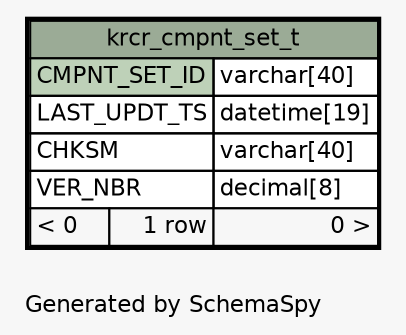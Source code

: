 // dot 2.28.0 on Mac OS X 10.7.2
// SchemaSpy rev 590
digraph "oneDegreeRelationshipsDiagram" {
  graph [
    rankdir="RL"
    bgcolor="#f7f7f7"
    label="\nGenerated by SchemaSpy"
    labeljust="l"
    nodesep="0.18"
    ranksep="0.46"
    fontname="Helvetica"
    fontsize="11"
  ];
  node [
    fontname="Helvetica"
    fontsize="11"
    shape="plaintext"
  ];
  edge [
    arrowsize="0.8"
  ];
  "krcr_cmpnt_set_t" [
    label=<
    <TABLE BORDER="2" CELLBORDER="1" CELLSPACING="0" BGCOLOR="#ffffff">
      <TR><TD COLSPAN="3" BGCOLOR="#9bab96" ALIGN="CENTER">krcr_cmpnt_set_t</TD></TR>
      <TR><TD PORT="CMPNT_SET_ID" COLSPAN="2" BGCOLOR="#bed1b8" ALIGN="LEFT">CMPNT_SET_ID</TD><TD PORT="CMPNT_SET_ID.type" ALIGN="LEFT">varchar[40]</TD></TR>
      <TR><TD PORT="LAST_UPDT_TS" COLSPAN="2" ALIGN="LEFT">LAST_UPDT_TS</TD><TD PORT="LAST_UPDT_TS.type" ALIGN="LEFT">datetime[19]</TD></TR>
      <TR><TD PORT="CHKSM" COLSPAN="2" ALIGN="LEFT">CHKSM</TD><TD PORT="CHKSM.type" ALIGN="LEFT">varchar[40]</TD></TR>
      <TR><TD PORT="VER_NBR" COLSPAN="2" ALIGN="LEFT">VER_NBR</TD><TD PORT="VER_NBR.type" ALIGN="LEFT">decimal[8]</TD></TR>
      <TR><TD ALIGN="LEFT" BGCOLOR="#f7f7f7">&lt; 0</TD><TD ALIGN="RIGHT" BGCOLOR="#f7f7f7">1 row</TD><TD ALIGN="RIGHT" BGCOLOR="#f7f7f7">0 &gt;</TD></TR>
    </TABLE>>
    URL="krcr_cmpnt_set_t.html"
    tooltip="krcr_cmpnt_set_t"
  ];
}
